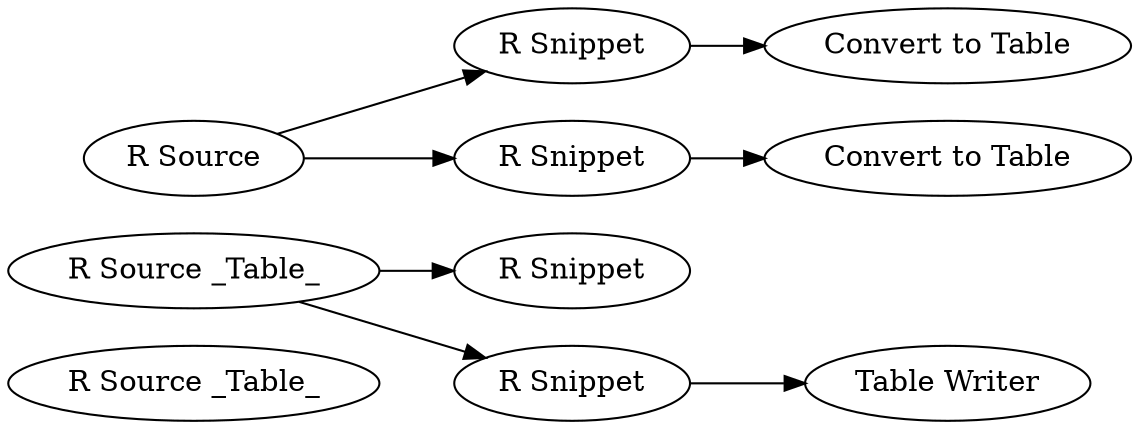 digraph {
	1 [label="R Source _Table_"]
	2 [label="R Snippet"]
	3 [label="R Source _Table_"]
	6 [label="R Snippet"]
	7 [label="R Source"]
	8 [label="R Snippet"]
	9 [label="Convert to Table"]
	10 [label="Convert to Table"]
	11 [label="R Snippet"]
	12 [label="Table Writer"]
	3 -> 2
	3 -> 8
	6 -> 9
	7 -> 6
	7 -> 11
	8 -> 12
	11 -> 10
	rankdir=LR
}

